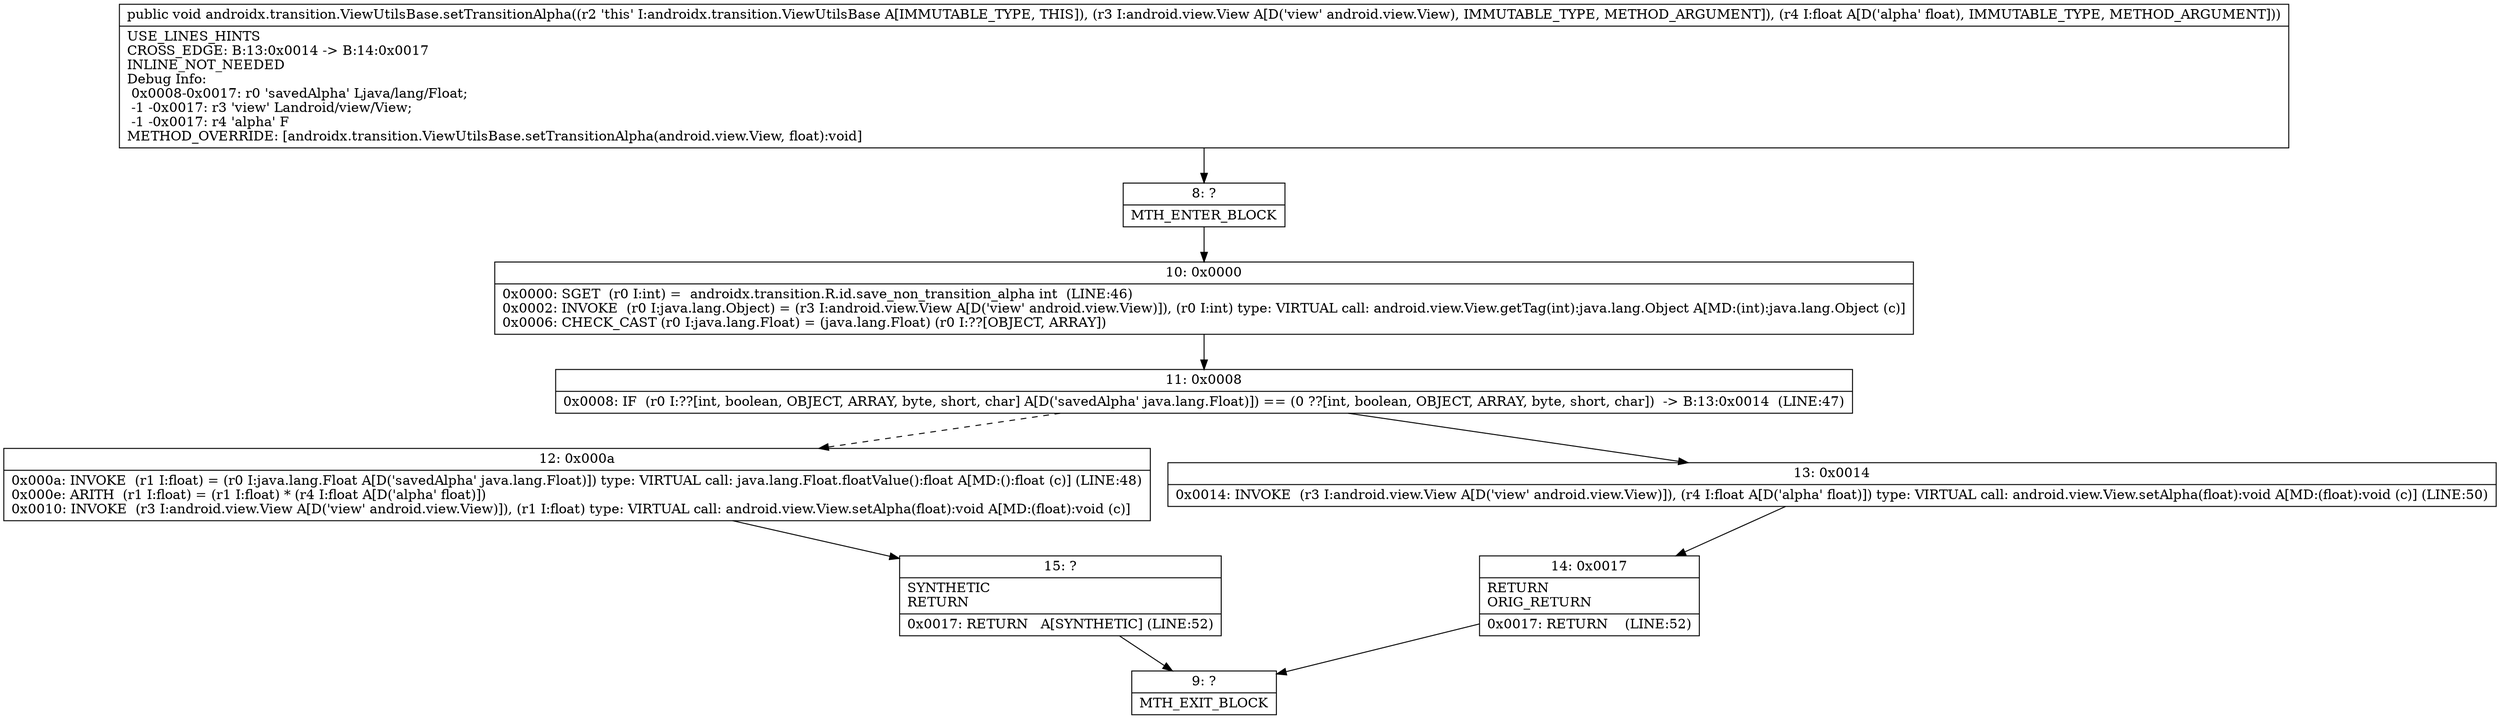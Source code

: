 digraph "CFG forandroidx.transition.ViewUtilsBase.setTransitionAlpha(Landroid\/view\/View;F)V" {
Node_8 [shape=record,label="{8\:\ ?|MTH_ENTER_BLOCK\l}"];
Node_10 [shape=record,label="{10\:\ 0x0000|0x0000: SGET  (r0 I:int) =  androidx.transition.R.id.save_non_transition_alpha int  (LINE:46)\l0x0002: INVOKE  (r0 I:java.lang.Object) = (r3 I:android.view.View A[D('view' android.view.View)]), (r0 I:int) type: VIRTUAL call: android.view.View.getTag(int):java.lang.Object A[MD:(int):java.lang.Object (c)]\l0x0006: CHECK_CAST (r0 I:java.lang.Float) = (java.lang.Float) (r0 I:??[OBJECT, ARRAY]) \l}"];
Node_11 [shape=record,label="{11\:\ 0x0008|0x0008: IF  (r0 I:??[int, boolean, OBJECT, ARRAY, byte, short, char] A[D('savedAlpha' java.lang.Float)]) == (0 ??[int, boolean, OBJECT, ARRAY, byte, short, char])  \-\> B:13:0x0014  (LINE:47)\l}"];
Node_12 [shape=record,label="{12\:\ 0x000a|0x000a: INVOKE  (r1 I:float) = (r0 I:java.lang.Float A[D('savedAlpha' java.lang.Float)]) type: VIRTUAL call: java.lang.Float.floatValue():float A[MD:():float (c)] (LINE:48)\l0x000e: ARITH  (r1 I:float) = (r1 I:float) * (r4 I:float A[D('alpha' float)]) \l0x0010: INVOKE  (r3 I:android.view.View A[D('view' android.view.View)]), (r1 I:float) type: VIRTUAL call: android.view.View.setAlpha(float):void A[MD:(float):void (c)]\l}"];
Node_15 [shape=record,label="{15\:\ ?|SYNTHETIC\lRETURN\l|0x0017: RETURN   A[SYNTHETIC] (LINE:52)\l}"];
Node_9 [shape=record,label="{9\:\ ?|MTH_EXIT_BLOCK\l}"];
Node_13 [shape=record,label="{13\:\ 0x0014|0x0014: INVOKE  (r3 I:android.view.View A[D('view' android.view.View)]), (r4 I:float A[D('alpha' float)]) type: VIRTUAL call: android.view.View.setAlpha(float):void A[MD:(float):void (c)] (LINE:50)\l}"];
Node_14 [shape=record,label="{14\:\ 0x0017|RETURN\lORIG_RETURN\l|0x0017: RETURN    (LINE:52)\l}"];
MethodNode[shape=record,label="{public void androidx.transition.ViewUtilsBase.setTransitionAlpha((r2 'this' I:androidx.transition.ViewUtilsBase A[IMMUTABLE_TYPE, THIS]), (r3 I:android.view.View A[D('view' android.view.View), IMMUTABLE_TYPE, METHOD_ARGUMENT]), (r4 I:float A[D('alpha' float), IMMUTABLE_TYPE, METHOD_ARGUMENT]))  | USE_LINES_HINTS\lCROSS_EDGE: B:13:0x0014 \-\> B:14:0x0017\lINLINE_NOT_NEEDED\lDebug Info:\l  0x0008\-0x0017: r0 'savedAlpha' Ljava\/lang\/Float;\l  \-1 \-0x0017: r3 'view' Landroid\/view\/View;\l  \-1 \-0x0017: r4 'alpha' F\lMETHOD_OVERRIDE: [androidx.transition.ViewUtilsBase.setTransitionAlpha(android.view.View, float):void]\l}"];
MethodNode -> Node_8;Node_8 -> Node_10;
Node_10 -> Node_11;
Node_11 -> Node_12[style=dashed];
Node_11 -> Node_13;
Node_12 -> Node_15;
Node_15 -> Node_9;
Node_13 -> Node_14;
Node_14 -> Node_9;
}

